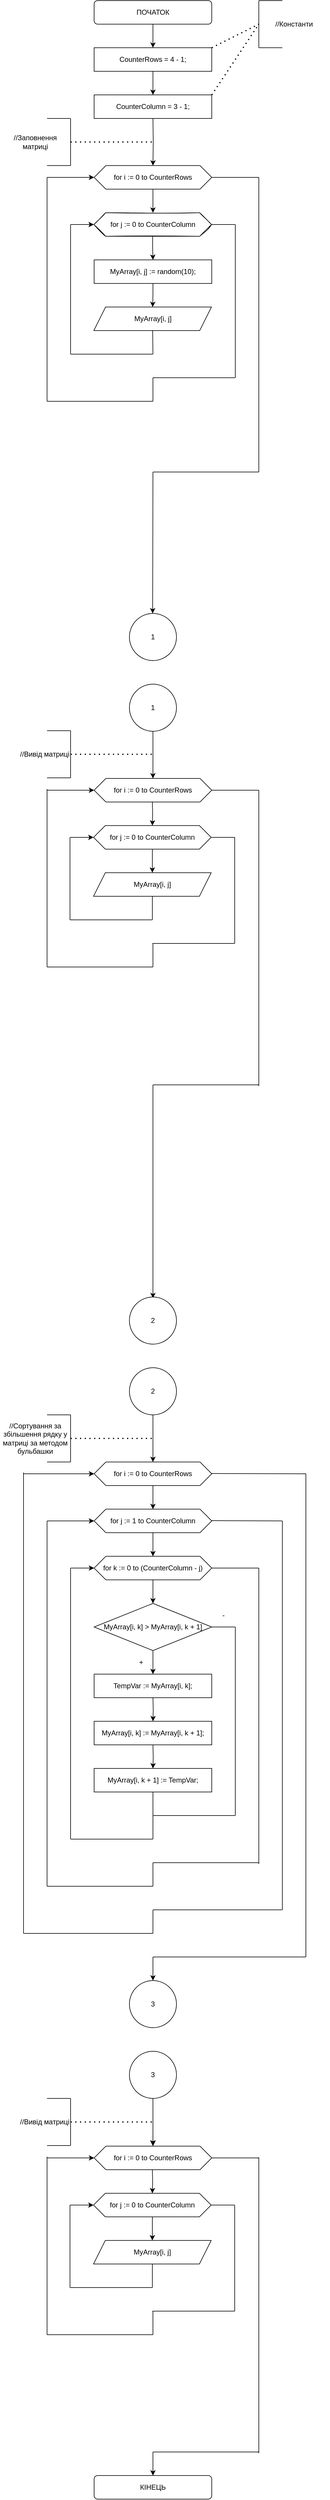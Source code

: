 <mxfile version="16.5.1" type="device"><diagram id="yRkGuYqimXLgXdLCKbXR" name="Страница 1"><mxGraphModel dx="868" dy="563" grid="1" gridSize="10" guides="1" tooltips="1" connect="1" arrows="1" fold="1" page="1" pageScale="1" pageWidth="827" pageHeight="1169" math="0" shadow="0"><root><mxCell id="0"/><mxCell id="1" parent="0"/><mxCell id="CiTnr5LE1KyQ-p9twad_-3" value="" style="edgeStyle=orthogonalEdgeStyle;rounded=0;orthogonalLoop=1;jettySize=auto;html=1;" parent="1" source="CiTnr5LE1KyQ-p9twad_-1" target="CiTnr5LE1KyQ-p9twad_-2" edge="1"><mxGeometry relative="1" as="geometry"/></mxCell><mxCell id="CiTnr5LE1KyQ-p9twad_-1" value="ПОЧАТОК" style="rounded=1;whiteSpace=wrap;html=1;" parent="1" vertex="1"><mxGeometry x="320" y="40" width="200" height="40" as="geometry"/></mxCell><mxCell id="CiTnr5LE1KyQ-p9twad_-5" value="" style="edgeStyle=orthogonalEdgeStyle;rounded=0;orthogonalLoop=1;jettySize=auto;html=1;" parent="1" target="CiTnr5LE1KyQ-p9twad_-4" edge="1"><mxGeometry relative="1" as="geometry"><mxPoint x="420" y="240" as="sourcePoint"/></mxGeometry></mxCell><mxCell id="Jetcgw178O3SqNJ-M9R1-3" value="" style="edgeStyle=orthogonalEdgeStyle;rounded=0;orthogonalLoop=1;jettySize=auto;html=1;" parent="1" source="CiTnr5LE1KyQ-p9twad_-2" target="Jetcgw178O3SqNJ-M9R1-2" edge="1"><mxGeometry relative="1" as="geometry"/></mxCell><mxCell id="CiTnr5LE1KyQ-p9twad_-2" value="&lt;div&gt;CounterRows = 4 - 1;&lt;/div&gt;" style="rounded=0;whiteSpace=wrap;html=1;" parent="1" vertex="1"><mxGeometry x="320" y="120" width="200" height="40" as="geometry"/></mxCell><mxCell id="CiTnr5LE1KyQ-p9twad_-7" value="" style="edgeStyle=orthogonalEdgeStyle;rounded=0;orthogonalLoop=1;jettySize=auto;html=1;" parent="1" source="CiTnr5LE1KyQ-p9twad_-4" edge="1"><mxGeometry relative="1" as="geometry"><mxPoint x="420" y="400" as="targetPoint"/></mxGeometry></mxCell><mxCell id="CiTnr5LE1KyQ-p9twad_-4" value="for i := 0 to CounterRows" style="shape=hexagon;perimeter=hexagonPerimeter2;whiteSpace=wrap;html=1;fixedSize=1;" parent="1" vertex="1"><mxGeometry x="320" y="320" width="200" height="40" as="geometry"/></mxCell><mxCell id="Jetcgw178O3SqNJ-M9R1-1" value="" style="edgeStyle=orthogonalEdgeStyle;rounded=0;orthogonalLoop=1;jettySize=auto;html=1;" parent="1" source="CiTnr5LE1KyQ-p9twad_-8" target="CiTnr5LE1KyQ-p9twad_-9" edge="1"><mxGeometry relative="1" as="geometry"/></mxCell><mxCell id="CiTnr5LE1KyQ-p9twad_-8" value="for j := 0 to CounterColumn" style="shape=hexagon;perimeter=hexagonPerimeter2;whiteSpace=wrap;html=1;fixedSize=1;sketch=1;" parent="1" vertex="1"><mxGeometry x="319.5" y="400" width="200" height="40" as="geometry"/></mxCell><mxCell id="CiTnr5LE1KyQ-p9twad_-12" value="" style="edgeStyle=orthogonalEdgeStyle;rounded=0;orthogonalLoop=1;jettySize=auto;html=1;" parent="1" source="CiTnr5LE1KyQ-p9twad_-9" target="CiTnr5LE1KyQ-p9twad_-10" edge="1"><mxGeometry relative="1" as="geometry"/></mxCell><mxCell id="CiTnr5LE1KyQ-p9twad_-9" value="MyArray[i, j] := random(10);" style="rounded=0;whiteSpace=wrap;html=1;" parent="1" vertex="1"><mxGeometry x="320" y="480" width="200" height="40" as="geometry"/></mxCell><mxCell id="CiTnr5LE1KyQ-p9twad_-10" value="MyArray[i, j]&lt;span style=&quot;color: rgba(0 , 0 , 0 , 0) ; font-family: monospace ; font-size: 0px&quot;&gt;%3CmxGraphModel%3E%3Croot%3E%3CmxCell%20id%3D%220%22%2F%3E%3CmxCell%20id%3D%221%22%20parent%3D%220%22%2F%3E%3CmxCell%20id%3D%222%22%20value%3D%22ColumnArray%20%3D%20%5B%5D%22%20style%3D%22rounded%3D0%3BwhiteSpace%3Dwrap%3Bhtml%3D1%3B%22%20vertex%3D%221%22%20parent%3D%221%22%3E%3CmxGeometry%20x%3D%22320%22%20y%3D%22280%22%20width%3D%22200%22%20height%3D%2240%22%20as%3D%22geometry%22%2F%3E%3C%2FmxCell%3E%3C%2Froot%3E%3C%2FmxGraphModel%3E&lt;/span&gt;" style="shape=parallelogram;perimeter=parallelogramPerimeter;whiteSpace=wrap;html=1;fixedSize=1;" parent="1" vertex="1"><mxGeometry x="319.5" y="560" width="200" height="40" as="geometry"/></mxCell><mxCell id="CiTnr5LE1KyQ-p9twad_-13" value="" style="endArrow=none;html=1;rounded=0;entryX=0.5;entryY=1;entryDx=0;entryDy=0;" parent="1" target="CiTnr5LE1KyQ-p9twad_-10" edge="1"><mxGeometry width="50" height="50" relative="1" as="geometry"><mxPoint x="420" y="640" as="sourcePoint"/><mxPoint x="430" y="710" as="targetPoint"/></mxGeometry></mxCell><mxCell id="CiTnr5LE1KyQ-p9twad_-14" value="" style="endArrow=none;html=1;rounded=0;" parent="1" edge="1"><mxGeometry width="50" height="50" relative="1" as="geometry"><mxPoint x="280" y="640" as="sourcePoint"/><mxPoint x="420" y="640" as="targetPoint"/></mxGeometry></mxCell><mxCell id="CiTnr5LE1KyQ-p9twad_-15" value="" style="endArrow=none;html=1;rounded=0;" parent="1" edge="1"><mxGeometry width="50" height="50" relative="1" as="geometry"><mxPoint x="280" y="640" as="sourcePoint"/><mxPoint x="280" y="420" as="targetPoint"/></mxGeometry></mxCell><mxCell id="CiTnr5LE1KyQ-p9twad_-16" value="" style="endArrow=classic;html=1;rounded=0;entryX=0;entryY=0.5;entryDx=0;entryDy=0;" parent="1" target="CiTnr5LE1KyQ-p9twad_-8" edge="1"><mxGeometry width="50" height="50" relative="1" as="geometry"><mxPoint x="280" y="420" as="sourcePoint"/><mxPoint x="340" y="460" as="targetPoint"/></mxGeometry></mxCell><mxCell id="CiTnr5LE1KyQ-p9twad_-17" value="" style="endArrow=none;html=1;rounded=0;exitX=1;exitY=0.5;exitDx=0;exitDy=0;" parent="1" source="CiTnr5LE1KyQ-p9twad_-8" edge="1"><mxGeometry width="50" height="50" relative="1" as="geometry"><mxPoint x="550" y="530" as="sourcePoint"/><mxPoint x="560" y="420" as="targetPoint"/></mxGeometry></mxCell><mxCell id="CiTnr5LE1KyQ-p9twad_-18" value="" style="endArrow=none;html=1;rounded=0;" parent="1" edge="1"><mxGeometry width="50" height="50" relative="1" as="geometry"><mxPoint x="420" y="680" as="sourcePoint"/><mxPoint x="560" y="680" as="targetPoint"/></mxGeometry></mxCell><mxCell id="CiTnr5LE1KyQ-p9twad_-19" value="" style="endArrow=none;html=1;rounded=0;" parent="1" edge="1"><mxGeometry width="50" height="50" relative="1" as="geometry"><mxPoint x="560" y="680" as="sourcePoint"/><mxPoint x="560" y="420" as="targetPoint"/></mxGeometry></mxCell><mxCell id="CiTnr5LE1KyQ-p9twad_-22" value="" style="endArrow=none;html=1;rounded=0;entryX=0.5;entryY=1;entryDx=0;entryDy=0;" parent="1" edge="1"><mxGeometry width="50" height="50" relative="1" as="geometry"><mxPoint x="420" y="720" as="sourcePoint"/><mxPoint x="420" y="680" as="targetPoint"/></mxGeometry></mxCell><mxCell id="CiTnr5LE1KyQ-p9twad_-23" value="" style="endArrow=none;html=1;rounded=0;" parent="1" edge="1"><mxGeometry width="50" height="50" relative="1" as="geometry"><mxPoint x="240" y="720" as="sourcePoint"/><mxPoint x="420" y="720" as="targetPoint"/></mxGeometry></mxCell><mxCell id="CiTnr5LE1KyQ-p9twad_-24" value="" style="endArrow=none;html=1;rounded=0;" parent="1" edge="1"><mxGeometry width="50" height="50" relative="1" as="geometry"><mxPoint x="240" y="720" as="sourcePoint"/><mxPoint x="240" y="340" as="targetPoint"/></mxGeometry></mxCell><mxCell id="CiTnr5LE1KyQ-p9twad_-25" value="" style="endArrow=classic;html=1;rounded=0;entryX=0;entryY=0.5;entryDx=0;entryDy=0;" parent="1" target="CiTnr5LE1KyQ-p9twad_-4" edge="1"><mxGeometry width="50" height="50" relative="1" as="geometry"><mxPoint x="240" y="340" as="sourcePoint"/><mxPoint x="300" y="290" as="targetPoint"/></mxGeometry></mxCell><mxCell id="CiTnr5LE1KyQ-p9twad_-26" value="" style="endArrow=none;html=1;rounded=0;exitX=1;exitY=0.5;exitDx=0;exitDy=0;" parent="1" source="CiTnr5LE1KyQ-p9twad_-4" edge="1"><mxGeometry width="50" height="50" relative="1" as="geometry"><mxPoint x="580" y="370" as="sourcePoint"/><mxPoint x="600" y="340" as="targetPoint"/></mxGeometry></mxCell><mxCell id="CiTnr5LE1KyQ-p9twad_-27" value="" style="endArrow=none;html=1;rounded=0;" parent="1" edge="1"><mxGeometry width="50" height="50" relative="1" as="geometry"><mxPoint x="600" y="340" as="sourcePoint"/><mxPoint x="600" y="840" as="targetPoint"/></mxGeometry></mxCell><mxCell id="CiTnr5LE1KyQ-p9twad_-28" value="" style="endArrow=none;html=1;rounded=0;" parent="1" edge="1"><mxGeometry width="50" height="50" relative="1" as="geometry"><mxPoint x="420" y="840" as="sourcePoint"/><mxPoint x="600" y="840" as="targetPoint"/></mxGeometry></mxCell><mxCell id="CiTnr5LE1KyQ-p9twad_-29" value="" style="endArrow=classic;html=1;rounded=0;" parent="1" edge="1"><mxGeometry width="50" height="50" relative="1" as="geometry"><mxPoint x="420" y="840" as="sourcePoint"/><mxPoint x="419.5" y="1080" as="targetPoint"/></mxGeometry></mxCell><mxCell id="CiTnr5LE1KyQ-p9twad_-30" value="1" style="ellipse;whiteSpace=wrap;html=1;aspect=fixed;" parent="1" vertex="1"><mxGeometry x="380" y="1080" width="80" height="80" as="geometry"/></mxCell><mxCell id="CiTnr5LE1KyQ-p9twad_-31" value="1" style="ellipse;whiteSpace=wrap;html=1;aspect=fixed;" parent="1" vertex="1"><mxGeometry x="380" y="1200" width="80" height="80" as="geometry"/></mxCell><mxCell id="CiTnr5LE1KyQ-p9twad_-32" value="" style="endArrow=classic;html=1;rounded=0;" parent="1" edge="1"><mxGeometry width="50" height="50" relative="1" as="geometry"><mxPoint x="420" y="1280" as="sourcePoint"/><mxPoint x="420" y="1360" as="targetPoint"/></mxGeometry></mxCell><mxCell id="CiTnr5LE1KyQ-p9twad_-33" value="for i := 0 to CounterRows" style="shape=hexagon;perimeter=hexagonPerimeter2;whiteSpace=wrap;html=1;fixedSize=1;" parent="1" vertex="1"><mxGeometry x="320" y="1360" width="200" height="40" as="geometry"/></mxCell><mxCell id="CiTnr5LE1KyQ-p9twad_-37" value="" style="edgeStyle=orthogonalEdgeStyle;rounded=0;orthogonalLoop=1;jettySize=auto;html=1;" parent="1" target="CiTnr5LE1KyQ-p9twad_-35" edge="1"><mxGeometry relative="1" as="geometry"><mxPoint x="419" y="1400" as="sourcePoint"/></mxGeometry></mxCell><mxCell id="CiTnr5LE1KyQ-p9twad_-39" value="" style="edgeStyle=orthogonalEdgeStyle;rounded=0;orthogonalLoop=1;jettySize=auto;html=1;" parent="1" source="CiTnr5LE1KyQ-p9twad_-35" target="CiTnr5LE1KyQ-p9twad_-38" edge="1"><mxGeometry relative="1" as="geometry"/></mxCell><mxCell id="CiTnr5LE1KyQ-p9twad_-35" value="for j := 0 to CounterColumn" style="shape=hexagon;perimeter=hexagonPerimeter2;whiteSpace=wrap;html=1;fixedSize=1;" parent="1" vertex="1"><mxGeometry x="319" y="1440" width="200" height="40" as="geometry"/></mxCell><mxCell id="CiTnr5LE1KyQ-p9twad_-38" value="MyArray[i, j]" style="shape=parallelogram;perimeter=parallelogramPerimeter;whiteSpace=wrap;html=1;fixedSize=1;" parent="1" vertex="1"><mxGeometry x="319" y="1520" width="200" height="40" as="geometry"/></mxCell><mxCell id="CiTnr5LE1KyQ-p9twad_-40" value="" style="endArrow=none;html=1;rounded=0;entryX=0.5;entryY=1;entryDx=0;entryDy=0;" parent="1" target="CiTnr5LE1KyQ-p9twad_-38" edge="1"><mxGeometry width="50" height="50" relative="1" as="geometry"><mxPoint x="419" y="1600" as="sourcePoint"/><mxPoint x="389" y="1570" as="targetPoint"/></mxGeometry></mxCell><mxCell id="CiTnr5LE1KyQ-p9twad_-41" value="" style="endArrow=none;html=1;rounded=0;" parent="1" edge="1"><mxGeometry width="50" height="50" relative="1" as="geometry"><mxPoint x="279" y="1600" as="sourcePoint"/><mxPoint x="419" y="1600" as="targetPoint"/></mxGeometry></mxCell><mxCell id="CiTnr5LE1KyQ-p9twad_-42" value="" style="endArrow=none;html=1;rounded=0;" parent="1" edge="1"><mxGeometry width="50" height="50" relative="1" as="geometry"><mxPoint x="279" y="1600" as="sourcePoint"/><mxPoint x="279" y="1460" as="targetPoint"/></mxGeometry></mxCell><mxCell id="CiTnr5LE1KyQ-p9twad_-43" value="" style="endArrow=classic;html=1;rounded=0;" parent="1" target="CiTnr5LE1KyQ-p9twad_-35" edge="1"><mxGeometry width="50" height="50" relative="1" as="geometry"><mxPoint x="279" y="1460" as="sourcePoint"/><mxPoint x="319" y="1420" as="targetPoint"/></mxGeometry></mxCell><mxCell id="CiTnr5LE1KyQ-p9twad_-44" value="" style="endArrow=none;html=1;rounded=0;exitX=1;exitY=0.5;exitDx=0;exitDy=0;" parent="1" source="CiTnr5LE1KyQ-p9twad_-35" edge="1"><mxGeometry width="50" height="50" relative="1" as="geometry"><mxPoint x="549" y="1490" as="sourcePoint"/><mxPoint x="559" y="1460" as="targetPoint"/></mxGeometry></mxCell><mxCell id="CiTnr5LE1KyQ-p9twad_-45" value="" style="endArrow=none;html=1;rounded=0;" parent="1" edge="1"><mxGeometry width="50" height="50" relative="1" as="geometry"><mxPoint x="419" y="1640" as="sourcePoint"/><mxPoint x="559" y="1640" as="targetPoint"/></mxGeometry></mxCell><mxCell id="CiTnr5LE1KyQ-p9twad_-46" value="" style="endArrow=none;html=1;rounded=0;" parent="1" edge="1"><mxGeometry width="50" height="50" relative="1" as="geometry"><mxPoint x="559" y="1640" as="sourcePoint"/><mxPoint x="559" y="1460" as="targetPoint"/></mxGeometry></mxCell><mxCell id="CiTnr5LE1KyQ-p9twad_-50" value="" style="endArrow=none;html=1;rounded=0;entryX=0.5;entryY=1;entryDx=0;entryDy=0;" parent="1" edge="1"><mxGeometry width="50" height="50" relative="1" as="geometry"><mxPoint x="420" y="1680" as="sourcePoint"/><mxPoint x="420" y="1640" as="targetPoint"/></mxGeometry></mxCell><mxCell id="CiTnr5LE1KyQ-p9twad_-51" value="" style="endArrow=none;html=1;rounded=0;" parent="1" edge="1"><mxGeometry width="50" height="50" relative="1" as="geometry"><mxPoint x="240" y="1680" as="sourcePoint"/><mxPoint x="420" y="1680" as="targetPoint"/></mxGeometry></mxCell><mxCell id="CiTnr5LE1KyQ-p9twad_-52" value="" style="endArrow=none;html=1;rounded=0;" parent="1" edge="1"><mxGeometry width="50" height="50" relative="1" as="geometry"><mxPoint x="240" y="1680" as="sourcePoint"/><mxPoint x="240" y="1378" as="targetPoint"/></mxGeometry></mxCell><mxCell id="CiTnr5LE1KyQ-p9twad_-53" value="" style="endArrow=classic;html=1;rounded=0;entryX=0;entryY=0.5;entryDx=0;entryDy=0;" parent="1" target="CiTnr5LE1KyQ-p9twad_-33" edge="1"><mxGeometry width="50" height="50" relative="1" as="geometry"><mxPoint x="240" y="1380" as="sourcePoint"/><mxPoint x="310" y="1320" as="targetPoint"/></mxGeometry></mxCell><mxCell id="CiTnr5LE1KyQ-p9twad_-54" value="" style="endArrow=none;html=1;rounded=0;exitX=1;exitY=0.5;exitDx=0;exitDy=0;" parent="1" source="CiTnr5LE1KyQ-p9twad_-33" edge="1"><mxGeometry width="50" height="50" relative="1" as="geometry"><mxPoint x="550" y="1390" as="sourcePoint"/><mxPoint x="600" y="1380" as="targetPoint"/></mxGeometry></mxCell><mxCell id="CiTnr5LE1KyQ-p9twad_-55" value="" style="endArrow=none;html=1;rounded=0;" parent="1" edge="1"><mxGeometry width="50" height="50" relative="1" as="geometry"><mxPoint x="600" y="1882" as="sourcePoint"/><mxPoint x="600" y="1380" as="targetPoint"/></mxGeometry></mxCell><mxCell id="CiTnr5LE1KyQ-p9twad_-56" value="" style="endArrow=none;html=1;rounded=0;" parent="1" edge="1"><mxGeometry width="50" height="50" relative="1" as="geometry"><mxPoint x="420" y="1880" as="sourcePoint"/><mxPoint x="600" y="1880" as="targetPoint"/></mxGeometry></mxCell><mxCell id="CiTnr5LE1KyQ-p9twad_-57" value="" style="endArrow=classic;html=1;rounded=0;" parent="1" edge="1"><mxGeometry width="50" height="50" relative="1" as="geometry"><mxPoint x="420" y="1880" as="sourcePoint"/><mxPoint x="420" y="2242" as="targetPoint"/></mxGeometry></mxCell><mxCell id="CiTnr5LE1KyQ-p9twad_-58" value="2" style="ellipse;whiteSpace=wrap;html=1;aspect=fixed;" parent="1" vertex="1"><mxGeometry x="380" y="2240" width="80" height="80" as="geometry"/></mxCell><mxCell id="CiTnr5LE1KyQ-p9twad_-59" value="2" style="ellipse;whiteSpace=wrap;html=1;aspect=fixed;" parent="1" vertex="1"><mxGeometry x="380" y="2360" width="80" height="80" as="geometry"/></mxCell><mxCell id="CiTnr5LE1KyQ-p9twad_-60" value="" style="endArrow=classic;html=1;rounded=0;exitX=0.5;exitY=1;exitDx=0;exitDy=0;" parent="1" source="CiTnr5LE1KyQ-p9twad_-59" edge="1"><mxGeometry width="50" height="50" relative="1" as="geometry"><mxPoint x="400" y="2560" as="sourcePoint"/><mxPoint x="420" y="2520" as="targetPoint"/></mxGeometry></mxCell><mxCell id="CiTnr5LE1KyQ-p9twad_-65" value="" style="edgeStyle=orthogonalEdgeStyle;rounded=0;orthogonalLoop=1;jettySize=auto;html=1;" parent="1" source="CiTnr5LE1KyQ-p9twad_-61" target="CiTnr5LE1KyQ-p9twad_-62" edge="1"><mxGeometry relative="1" as="geometry"/></mxCell><mxCell id="CiTnr5LE1KyQ-p9twad_-61" value="for i := 0 to CounterRows" style="shape=hexagon;perimeter=hexagonPerimeter2;whiteSpace=wrap;html=1;fixedSize=1;" parent="1" vertex="1"><mxGeometry x="320" y="2520" width="200" height="40" as="geometry"/></mxCell><mxCell id="CiTnr5LE1KyQ-p9twad_-66" value="" style="edgeStyle=orthogonalEdgeStyle;rounded=0;orthogonalLoop=1;jettySize=auto;html=1;" parent="1" source="CiTnr5LE1KyQ-p9twad_-62" target="CiTnr5LE1KyQ-p9twad_-63" edge="1"><mxGeometry relative="1" as="geometry"/></mxCell><mxCell id="CiTnr5LE1KyQ-p9twad_-62" value="for j := 1 to CounterColumn" style="shape=hexagon;perimeter=hexagonPerimeter2;whiteSpace=wrap;html=1;fixedSize=1;" parent="1" vertex="1"><mxGeometry x="320" y="2600" width="200" height="40" as="geometry"/></mxCell><mxCell id="CiTnr5LE1KyQ-p9twad_-67" value="" style="edgeStyle=orthogonalEdgeStyle;rounded=0;orthogonalLoop=1;jettySize=auto;html=1;" parent="1" source="CiTnr5LE1KyQ-p9twad_-63" target="CiTnr5LE1KyQ-p9twad_-64" edge="1"><mxGeometry relative="1" as="geometry"/></mxCell><mxCell id="CiTnr5LE1KyQ-p9twad_-63" value="for k := 0 to (CounterColumn - j)" style="shape=hexagon;perimeter=hexagonPerimeter2;whiteSpace=wrap;html=1;fixedSize=1;" parent="1" vertex="1"><mxGeometry x="320" y="2680" width="200" height="40" as="geometry"/></mxCell><mxCell id="CiTnr5LE1KyQ-p9twad_-69" value="" style="edgeStyle=orthogonalEdgeStyle;rounded=0;orthogonalLoop=1;jettySize=auto;html=1;" parent="1" source="CiTnr5LE1KyQ-p9twad_-64" target="CiTnr5LE1KyQ-p9twad_-68" edge="1"><mxGeometry relative="1" as="geometry"/></mxCell><mxCell id="CiTnr5LE1KyQ-p9twad_-64" value="MyArray[i, k] &amp;gt; MyArray[i, k + 1]" style="rhombus;whiteSpace=wrap;html=1;" parent="1" vertex="1"><mxGeometry x="320" y="2760" width="200" height="80" as="geometry"/></mxCell><mxCell id="CiTnr5LE1KyQ-p9twad_-68" value="TempVar := MyArray[i, k];" style="rounded=0;whiteSpace=wrap;html=1;" parent="1" vertex="1"><mxGeometry x="320" y="2880" width="200" height="40" as="geometry"/></mxCell><mxCell id="CiTnr5LE1KyQ-p9twad_-70" value="" style="edgeStyle=orthogonalEdgeStyle;rounded=0;orthogonalLoop=1;jettySize=auto;html=1;" parent="1" target="CiTnr5LE1KyQ-p9twad_-71" edge="1"><mxGeometry relative="1" as="geometry"><mxPoint x="420" y="2920" as="sourcePoint"/></mxGeometry></mxCell><mxCell id="CiTnr5LE1KyQ-p9twad_-71" value="MyArray[i, k] := MyArray[i, k + 1];" style="rounded=0;whiteSpace=wrap;html=1;" parent="1" vertex="1"><mxGeometry x="320" y="2960" width="200" height="40" as="geometry"/></mxCell><mxCell id="CiTnr5LE1KyQ-p9twad_-72" value="" style="edgeStyle=orthogonalEdgeStyle;rounded=0;orthogonalLoop=1;jettySize=auto;html=1;" parent="1" target="CiTnr5LE1KyQ-p9twad_-73" edge="1"><mxGeometry relative="1" as="geometry"><mxPoint x="420" y="3000" as="sourcePoint"/></mxGeometry></mxCell><mxCell id="CiTnr5LE1KyQ-p9twad_-73" value="MyArray[i, k + 1] := TempVar;" style="rounded=0;whiteSpace=wrap;html=1;" parent="1" vertex="1"><mxGeometry x="320" y="3040" width="200" height="40" as="geometry"/></mxCell><mxCell id="CiTnr5LE1KyQ-p9twad_-74" value="" style="endArrow=none;html=1;rounded=0;entryX=0.5;entryY=1;entryDx=0;entryDy=0;" parent="1" target="CiTnr5LE1KyQ-p9twad_-73" edge="1"><mxGeometry width="50" height="50" relative="1" as="geometry"><mxPoint x="420" y="3160" as="sourcePoint"/><mxPoint x="440" y="3160" as="targetPoint"/></mxGeometry></mxCell><mxCell id="CiTnr5LE1KyQ-p9twad_-75" value="" style="endArrow=none;html=1;rounded=0;" parent="1" edge="1"><mxGeometry width="50" height="50" relative="1" as="geometry"><mxPoint x="280" y="3160" as="sourcePoint"/><mxPoint x="420" y="3160" as="targetPoint"/></mxGeometry></mxCell><mxCell id="CiTnr5LE1KyQ-p9twad_-76" value="" style="endArrow=none;html=1;rounded=0;exitX=1;exitY=0.5;exitDx=0;exitDy=0;" parent="1" source="CiTnr5LE1KyQ-p9twad_-64" edge="1"><mxGeometry width="50" height="50" relative="1" as="geometry"><mxPoint x="580" y="2880" as="sourcePoint"/><mxPoint x="560" y="2800" as="targetPoint"/></mxGeometry></mxCell><mxCell id="CiTnr5LE1KyQ-p9twad_-77" value="" style="endArrow=none;html=1;rounded=0;" parent="1" edge="1"><mxGeometry width="50" height="50" relative="1" as="geometry"><mxPoint x="560" y="3120" as="sourcePoint"/><mxPoint x="560" y="2800" as="targetPoint"/></mxGeometry></mxCell><mxCell id="CiTnr5LE1KyQ-p9twad_-78" value="" style="endArrow=none;html=1;rounded=0;" parent="1" edge="1"><mxGeometry width="50" height="50" relative="1" as="geometry"><mxPoint x="420" y="3120" as="sourcePoint"/><mxPoint x="560" y="3120" as="targetPoint"/></mxGeometry></mxCell><mxCell id="CiTnr5LE1KyQ-p9twad_-79" value="" style="endArrow=none;html=1;rounded=0;" parent="1" edge="1"><mxGeometry width="50" height="50" relative="1" as="geometry"><mxPoint x="280" y="3160" as="sourcePoint"/><mxPoint x="280" y="2700" as="targetPoint"/></mxGeometry></mxCell><mxCell id="CiTnr5LE1KyQ-p9twad_-80" value="" style="endArrow=classic;html=1;rounded=0;entryX=0;entryY=0.5;entryDx=0;entryDy=0;" parent="1" target="CiTnr5LE1KyQ-p9twad_-63" edge="1"><mxGeometry width="50" height="50" relative="1" as="geometry"><mxPoint x="280" y="2700" as="sourcePoint"/><mxPoint x="340" y="2660" as="targetPoint"/></mxGeometry></mxCell><mxCell id="CiTnr5LE1KyQ-p9twad_-81" value="" style="endArrow=none;html=1;rounded=0;exitX=1;exitY=0.5;exitDx=0;exitDy=0;" parent="1" source="CiTnr5LE1KyQ-p9twad_-63" edge="1"><mxGeometry width="50" height="50" relative="1" as="geometry"><mxPoint x="550" y="2720" as="sourcePoint"/><mxPoint x="600" y="2700" as="targetPoint"/></mxGeometry></mxCell><mxCell id="CiTnr5LE1KyQ-p9twad_-82" value="" style="endArrow=none;html=1;rounded=0;" parent="1" edge="1"><mxGeometry width="50" height="50" relative="1" as="geometry"><mxPoint x="600" y="3202" as="sourcePoint"/><mxPoint x="600" y="2700" as="targetPoint"/></mxGeometry></mxCell><mxCell id="CiTnr5LE1KyQ-p9twad_-83" value="" style="endArrow=none;html=1;rounded=0;" parent="1" edge="1"><mxGeometry width="50" height="50" relative="1" as="geometry"><mxPoint x="420" y="3200" as="sourcePoint"/><mxPoint x="600" y="3200" as="targetPoint"/></mxGeometry></mxCell><mxCell id="CiTnr5LE1KyQ-p9twad_-84" value="" style="endArrow=none;html=1;rounded=0;" parent="1" edge="1"><mxGeometry width="50" height="50" relative="1" as="geometry"><mxPoint x="420" y="3240" as="sourcePoint"/><mxPoint x="420" y="3200" as="targetPoint"/></mxGeometry></mxCell><mxCell id="CiTnr5LE1KyQ-p9twad_-85" value="" style="endArrow=none;html=1;rounded=0;" parent="1" edge="1"><mxGeometry width="50" height="50" relative="1" as="geometry"><mxPoint x="240" y="3240" as="sourcePoint"/><mxPoint x="420" y="3240" as="targetPoint"/></mxGeometry></mxCell><mxCell id="CiTnr5LE1KyQ-p9twad_-86" value="" style="endArrow=none;html=1;rounded=0;" parent="1" edge="1"><mxGeometry width="50" height="50" relative="1" as="geometry"><mxPoint x="240" y="3240" as="sourcePoint"/><mxPoint x="240" y="2620" as="targetPoint"/></mxGeometry></mxCell><mxCell id="CiTnr5LE1KyQ-p9twad_-87" value="" style="endArrow=classic;html=1;rounded=0;entryX=0;entryY=0.5;entryDx=0;entryDy=0;" parent="1" target="CiTnr5LE1KyQ-p9twad_-62" edge="1"><mxGeometry width="50" height="50" relative="1" as="geometry"><mxPoint x="240" y="2620" as="sourcePoint"/><mxPoint x="280" y="2560" as="targetPoint"/></mxGeometry></mxCell><mxCell id="CiTnr5LE1KyQ-p9twad_-88" value="" style="endArrow=none;html=1;rounded=0;" parent="1" edge="1"><mxGeometry width="50" height="50" relative="1" as="geometry"><mxPoint x="640" y="3280" as="sourcePoint"/><mxPoint x="640" y="2620" as="targetPoint"/></mxGeometry></mxCell><mxCell id="CiTnr5LE1KyQ-p9twad_-89" value="" style="endArrow=none;html=1;rounded=0;exitX=1;exitY=0.5;exitDx=0;exitDy=0;" parent="1" edge="1"><mxGeometry width="50" height="50" relative="1" as="geometry"><mxPoint x="520" y="2619.5" as="sourcePoint"/><mxPoint x="640" y="2620" as="targetPoint"/></mxGeometry></mxCell><mxCell id="CiTnr5LE1KyQ-p9twad_-90" value="" style="endArrow=none;html=1;rounded=0;" parent="1" edge="1"><mxGeometry width="50" height="50" relative="1" as="geometry"><mxPoint x="420" y="3280" as="sourcePoint"/><mxPoint x="640" y="3280" as="targetPoint"/></mxGeometry></mxCell><mxCell id="CiTnr5LE1KyQ-p9twad_-91" value="" style="endArrow=none;html=1;rounded=0;" parent="1" edge="1"><mxGeometry width="50" height="50" relative="1" as="geometry"><mxPoint x="420" y="3320" as="sourcePoint"/><mxPoint x="420" y="3280" as="targetPoint"/></mxGeometry></mxCell><mxCell id="CiTnr5LE1KyQ-p9twad_-92" value="" style="endArrow=none;html=1;rounded=0;" parent="1" edge="1"><mxGeometry width="50" height="50" relative="1" as="geometry"><mxPoint x="200" y="3320" as="sourcePoint"/><mxPoint x="420" y="3320" as="targetPoint"/></mxGeometry></mxCell><mxCell id="CiTnr5LE1KyQ-p9twad_-93" value="" style="endArrow=none;html=1;rounded=0;" parent="1" edge="1"><mxGeometry width="50" height="50" relative="1" as="geometry"><mxPoint x="200" y="3320" as="sourcePoint"/><mxPoint x="200" y="2538" as="targetPoint"/></mxGeometry></mxCell><mxCell id="CiTnr5LE1KyQ-p9twad_-94" value="" style="endArrow=classic;html=1;rounded=0;entryX=0;entryY=0.5;entryDx=0;entryDy=0;" parent="1" target="CiTnr5LE1KyQ-p9twad_-61" edge="1"><mxGeometry width="50" height="50" relative="1" as="geometry"><mxPoint x="200" y="2540" as="sourcePoint"/><mxPoint x="240" y="2490" as="targetPoint"/></mxGeometry></mxCell><mxCell id="CiTnr5LE1KyQ-p9twad_-96" value="" style="endArrow=none;html=1;rounded=0;" parent="1" edge="1"><mxGeometry width="50" height="50" relative="1" as="geometry"><mxPoint x="680" y="3360" as="sourcePoint"/><mxPoint x="680" y="2540" as="targetPoint"/></mxGeometry></mxCell><mxCell id="CiTnr5LE1KyQ-p9twad_-97" value="" style="endArrow=none;html=1;rounded=0;exitX=1;exitY=0.5;exitDx=0;exitDy=0;" parent="1" edge="1"><mxGeometry width="50" height="50" relative="1" as="geometry"><mxPoint x="520" y="2539.5" as="sourcePoint"/><mxPoint x="680" y="2540" as="targetPoint"/></mxGeometry></mxCell><mxCell id="CiTnr5LE1KyQ-p9twad_-98" value="" style="endArrow=none;html=1;rounded=0;" parent="1" edge="1"><mxGeometry width="50" height="50" relative="1" as="geometry"><mxPoint x="420" y="3360" as="sourcePoint"/><mxPoint x="680" y="3360" as="targetPoint"/></mxGeometry></mxCell><mxCell id="CiTnr5LE1KyQ-p9twad_-99" value="" style="endArrow=classic;html=1;rounded=0;" parent="1" edge="1"><mxGeometry width="50" height="50" relative="1" as="geometry"><mxPoint x="420" y="3360" as="sourcePoint"/><mxPoint x="420" y="3400" as="targetPoint"/></mxGeometry></mxCell><mxCell id="CiTnr5LE1KyQ-p9twad_-100" value="3" style="ellipse;whiteSpace=wrap;html=1;aspect=fixed;" parent="1" vertex="1"><mxGeometry x="380" y="3400" width="80" height="80" as="geometry"/></mxCell><mxCell id="CiTnr5LE1KyQ-p9twad_-126" value="" style="endArrow=classic;html=1;rounded=0;" parent="1" edge="1"><mxGeometry width="50" height="50" relative="1" as="geometry"><mxPoint x="420" y="4200" as="sourcePoint"/><mxPoint x="420" y="4240" as="targetPoint"/></mxGeometry></mxCell><mxCell id="CiTnr5LE1KyQ-p9twad_-127" value="КІНЕЦЬ" style="rounded=1;whiteSpace=wrap;html=1;" parent="1" vertex="1"><mxGeometry x="320" y="4240" width="200" height="40" as="geometry"/></mxCell><mxCell id="CiTnr5LE1KyQ-p9twad_-133" value="" style="endArrow=none;dashed=1;html=1;dashPattern=1 3;strokeWidth=2;rounded=0;" parent="1" edge="1"><mxGeometry width="50" height="50" relative="1" as="geometry"><mxPoint x="280" y="2480" as="sourcePoint"/><mxPoint x="420" y="2480" as="targetPoint"/></mxGeometry></mxCell><mxCell id="CiTnr5LE1KyQ-p9twad_-134" value="" style="endArrow=none;html=1;rounded=0;" parent="1" edge="1"><mxGeometry width="50" height="50" relative="1" as="geometry"><mxPoint x="280" y="2520" as="sourcePoint"/><mxPoint x="280" y="2440" as="targetPoint"/></mxGeometry></mxCell><mxCell id="CiTnr5LE1KyQ-p9twad_-135" value="" style="endArrow=none;html=1;rounded=0;" parent="1" edge="1"><mxGeometry width="50" height="50" relative="1" as="geometry"><mxPoint x="240" y="2440" as="sourcePoint"/><mxPoint x="280" y="2440" as="targetPoint"/></mxGeometry></mxCell><mxCell id="CiTnr5LE1KyQ-p9twad_-136" value="" style="endArrow=none;html=1;rounded=0;" parent="1" edge="1"><mxGeometry width="50" height="50" relative="1" as="geometry"><mxPoint x="240" y="2520" as="sourcePoint"/><mxPoint x="280" y="2520" as="targetPoint"/></mxGeometry></mxCell><mxCell id="CiTnr5LE1KyQ-p9twad_-137" value="&lt;div&gt;&lt;span&gt;//Сортування за збільшення рядку у матриці за методом бульбашки&lt;/span&gt;&lt;/div&gt;" style="text;html=1;strokeColor=none;fillColor=none;align=center;verticalAlign=middle;whiteSpace=wrap;rounded=0;" parent="1" vertex="1"><mxGeometry x="160" y="2440" width="120" height="80" as="geometry"/></mxCell><mxCell id="CiTnr5LE1KyQ-p9twad_-138" value="" style="endArrow=none;dashed=1;html=1;dashPattern=1 3;strokeWidth=2;rounded=0;" parent="1" edge="1"><mxGeometry width="50" height="50" relative="1" as="geometry"><mxPoint x="280" y="1319" as="sourcePoint"/><mxPoint x="420" y="1319" as="targetPoint"/></mxGeometry></mxCell><mxCell id="CiTnr5LE1KyQ-p9twad_-139" value="" style="endArrow=none;html=1;rounded=0;" parent="1" edge="1"><mxGeometry width="50" height="50" relative="1" as="geometry"><mxPoint x="280" y="1359" as="sourcePoint"/><mxPoint x="280" y="1279" as="targetPoint"/></mxGeometry></mxCell><mxCell id="CiTnr5LE1KyQ-p9twad_-140" value="" style="endArrow=none;html=1;rounded=0;" parent="1" edge="1"><mxGeometry width="50" height="50" relative="1" as="geometry"><mxPoint x="240" y="1279" as="sourcePoint"/><mxPoint x="280" y="1279" as="targetPoint"/></mxGeometry></mxCell><mxCell id="CiTnr5LE1KyQ-p9twad_-141" value="" style="endArrow=none;html=1;rounded=0;" parent="1" edge="1"><mxGeometry width="50" height="50" relative="1" as="geometry"><mxPoint x="240" y="1359" as="sourcePoint"/><mxPoint x="280" y="1359" as="targetPoint"/></mxGeometry></mxCell><mxCell id="CiTnr5LE1KyQ-p9twad_-142" value="&lt;div&gt;&lt;span&gt;//Вивід матриці&lt;/span&gt;&lt;/div&gt;" style="text;html=1;strokeColor=none;fillColor=none;align=right;verticalAlign=middle;whiteSpace=wrap;rounded=0;" parent="1" vertex="1"><mxGeometry x="160" y="1279" width="120" height="80" as="geometry"/></mxCell><mxCell id="CiTnr5LE1KyQ-p9twad_-148" value="" style="endArrow=none;dashed=1;html=1;dashPattern=1 3;strokeWidth=2;rounded=0;" parent="1" edge="1"><mxGeometry width="50" height="50" relative="1" as="geometry"><mxPoint x="280" y="280" as="sourcePoint"/><mxPoint x="420" y="280" as="targetPoint"/></mxGeometry></mxCell><mxCell id="CiTnr5LE1KyQ-p9twad_-149" value="" style="endArrow=none;html=1;rounded=0;" parent="1" edge="1"><mxGeometry width="50" height="50" relative="1" as="geometry"><mxPoint x="280" y="320" as="sourcePoint"/><mxPoint x="280" y="240" as="targetPoint"/></mxGeometry></mxCell><mxCell id="CiTnr5LE1KyQ-p9twad_-150" value="" style="endArrow=none;html=1;rounded=0;" parent="1" edge="1"><mxGeometry width="50" height="50" relative="1" as="geometry"><mxPoint x="240" y="240" as="sourcePoint"/><mxPoint x="280" y="240" as="targetPoint"/></mxGeometry></mxCell><mxCell id="CiTnr5LE1KyQ-p9twad_-151" value="" style="endArrow=none;html=1;rounded=0;" parent="1" edge="1"><mxGeometry width="50" height="50" relative="1" as="geometry"><mxPoint x="240" y="320" as="sourcePoint"/><mxPoint x="280" y="320" as="targetPoint"/></mxGeometry></mxCell><mxCell id="CiTnr5LE1KyQ-p9twad_-152" value="&lt;div&gt;&lt;span&gt;//Заповнення матриці&lt;/span&gt;&lt;/div&gt;" style="text;html=1;strokeColor=none;fillColor=none;align=center;verticalAlign=middle;whiteSpace=wrap;rounded=0;" parent="1" vertex="1"><mxGeometry x="160" y="240" width="120" height="80" as="geometry"/></mxCell><mxCell id="Jetcgw178O3SqNJ-M9R1-2" value="&lt;span&gt;CounterColumn = 3 - 1;&lt;/span&gt;" style="rounded=0;whiteSpace=wrap;html=1;" parent="1" vertex="1"><mxGeometry x="320" y="200" width="200" height="40" as="geometry"/></mxCell><mxCell id="Jetcgw178O3SqNJ-M9R1-5" value="3" style="ellipse;whiteSpace=wrap;html=1;aspect=fixed;" parent="1" vertex="1"><mxGeometry x="380" y="3520" width="80" height="80" as="geometry"/></mxCell><mxCell id="Jetcgw178O3SqNJ-M9R1-6" value="" style="endArrow=classic;html=1;rounded=0;" parent="1" edge="1"><mxGeometry width="50" height="50" relative="1" as="geometry"><mxPoint x="420" y="3600" as="sourcePoint"/><mxPoint x="420" y="3680" as="targetPoint"/></mxGeometry></mxCell><mxCell id="Jetcgw178O3SqNJ-M9R1-28" value="" style="endArrow=none;html=1;rounded=0;" parent="1" edge="1"><mxGeometry width="50" height="50" relative="1" as="geometry"><mxPoint x="600" y="4202" as="sourcePoint"/><mxPoint x="600" y="3700" as="targetPoint"/></mxGeometry></mxCell><mxCell id="Jetcgw178O3SqNJ-M9R1-29" value="" style="endArrow=none;html=1;rounded=0;" parent="1" edge="1"><mxGeometry width="50" height="50" relative="1" as="geometry"><mxPoint x="420" y="4200" as="sourcePoint"/><mxPoint x="600" y="4200" as="targetPoint"/></mxGeometry></mxCell><mxCell id="bWvx5eLtMHLHaGTsx3Av-1" value="" style="endArrow=none;dashed=1;html=1;dashPattern=1 3;strokeWidth=2;rounded=0;exitX=1;exitY=0;exitDx=0;exitDy=0;" edge="1" parent="1" source="CiTnr5LE1KyQ-p9twad_-2"><mxGeometry width="50" height="50" relative="1" as="geometry"><mxPoint x="570" y="110" as="sourcePoint"/><mxPoint x="600" y="80" as="targetPoint"/></mxGeometry></mxCell><mxCell id="bWvx5eLtMHLHaGTsx3Av-2" value="" style="endArrow=none;dashed=1;html=1;dashPattern=1 3;strokeWidth=2;rounded=0;exitX=1;exitY=0;exitDx=0;exitDy=0;" edge="1" parent="1" source="Jetcgw178O3SqNJ-M9R1-2"><mxGeometry width="50" height="50" relative="1" as="geometry"><mxPoint x="540" y="210" as="sourcePoint"/><mxPoint x="600" y="80" as="targetPoint"/></mxGeometry></mxCell><mxCell id="bWvx5eLtMHLHaGTsx3Av-3" value="" style="endArrow=none;html=1;rounded=0;" edge="1" parent="1"><mxGeometry width="50" height="50" relative="1" as="geometry"><mxPoint x="600" y="120" as="sourcePoint"/><mxPoint x="600" y="40" as="targetPoint"/></mxGeometry></mxCell><mxCell id="bWvx5eLtMHLHaGTsx3Av-4" value="" style="endArrow=none;html=1;rounded=0;" edge="1" parent="1"><mxGeometry width="50" height="50" relative="1" as="geometry"><mxPoint x="600" y="40" as="sourcePoint"/><mxPoint x="640" y="40" as="targetPoint"/></mxGeometry></mxCell><mxCell id="bWvx5eLtMHLHaGTsx3Av-5" value="" style="endArrow=none;html=1;rounded=0;" edge="1" parent="1"><mxGeometry width="50" height="50" relative="1" as="geometry"><mxPoint x="600" y="120" as="sourcePoint"/><mxPoint x="640" y="120" as="targetPoint"/></mxGeometry></mxCell><mxCell id="bWvx5eLtMHLHaGTsx3Av-6" value="//Константи" style="text;html=1;strokeColor=none;fillColor=none;align=center;verticalAlign=middle;whiteSpace=wrap;rounded=0;" vertex="1" parent="1"><mxGeometry x="600" y="40" width="120" height="80" as="geometry"/></mxCell><mxCell id="bWvx5eLtMHLHaGTsx3Av-7" value="+" style="text;html=1;strokeColor=none;fillColor=none;align=center;verticalAlign=middle;whiteSpace=wrap;rounded=0;" vertex="1" parent="1"><mxGeometry x="380" y="2840" width="40" height="40" as="geometry"/></mxCell><mxCell id="bWvx5eLtMHLHaGTsx3Av-8" value="-" style="text;html=1;strokeColor=none;fillColor=none;align=center;verticalAlign=middle;whiteSpace=wrap;rounded=0;" vertex="1" parent="1"><mxGeometry x="520" y="2760" width="40" height="40" as="geometry"/></mxCell><mxCell id="bWvx5eLtMHLHaGTsx3Av-9" value="" style="endArrow=classic;html=1;rounded=0;" edge="1" parent="1"><mxGeometry width="50" height="50" relative="1" as="geometry"><mxPoint x="420" y="3601" as="sourcePoint"/><mxPoint x="420" y="3681" as="targetPoint"/></mxGeometry></mxCell><mxCell id="bWvx5eLtMHLHaGTsx3Av-10" value="for i := 0 to CounterRows" style="shape=hexagon;perimeter=hexagonPerimeter2;whiteSpace=wrap;html=1;fixedSize=1;" vertex="1" parent="1"><mxGeometry x="320" y="3681" width="200" height="40" as="geometry"/></mxCell><mxCell id="bWvx5eLtMHLHaGTsx3Av-11" value="" style="edgeStyle=orthogonalEdgeStyle;rounded=0;orthogonalLoop=1;jettySize=auto;html=1;" edge="1" parent="1" target="bWvx5eLtMHLHaGTsx3Av-13"><mxGeometry relative="1" as="geometry"><mxPoint x="419" y="3721" as="sourcePoint"/></mxGeometry></mxCell><mxCell id="bWvx5eLtMHLHaGTsx3Av-12" value="" style="edgeStyle=orthogonalEdgeStyle;rounded=0;orthogonalLoop=1;jettySize=auto;html=1;" edge="1" parent="1" source="bWvx5eLtMHLHaGTsx3Av-13" target="bWvx5eLtMHLHaGTsx3Av-14"><mxGeometry relative="1" as="geometry"/></mxCell><mxCell id="bWvx5eLtMHLHaGTsx3Av-13" value="for j := 0 to CounterColumn" style="shape=hexagon;perimeter=hexagonPerimeter2;whiteSpace=wrap;html=1;fixedSize=1;" vertex="1" parent="1"><mxGeometry x="319" y="3761" width="200" height="40" as="geometry"/></mxCell><mxCell id="bWvx5eLtMHLHaGTsx3Av-14" value="MyArray[i, j]" style="shape=parallelogram;perimeter=parallelogramPerimeter;whiteSpace=wrap;html=1;fixedSize=1;" vertex="1" parent="1"><mxGeometry x="319" y="3841" width="200" height="40" as="geometry"/></mxCell><mxCell id="bWvx5eLtMHLHaGTsx3Av-15" value="" style="endArrow=none;html=1;rounded=0;entryX=0.5;entryY=1;entryDx=0;entryDy=0;" edge="1" parent="1" target="bWvx5eLtMHLHaGTsx3Av-14"><mxGeometry width="50" height="50" relative="1" as="geometry"><mxPoint x="419" y="3921" as="sourcePoint"/><mxPoint x="389" y="3891" as="targetPoint"/></mxGeometry></mxCell><mxCell id="bWvx5eLtMHLHaGTsx3Av-16" value="" style="endArrow=none;html=1;rounded=0;" edge="1" parent="1"><mxGeometry width="50" height="50" relative="1" as="geometry"><mxPoint x="279" y="3921" as="sourcePoint"/><mxPoint x="419" y="3921" as="targetPoint"/></mxGeometry></mxCell><mxCell id="bWvx5eLtMHLHaGTsx3Av-17" value="" style="endArrow=none;html=1;rounded=0;" edge="1" parent="1"><mxGeometry width="50" height="50" relative="1" as="geometry"><mxPoint x="279" y="3921" as="sourcePoint"/><mxPoint x="279" y="3781" as="targetPoint"/></mxGeometry></mxCell><mxCell id="bWvx5eLtMHLHaGTsx3Av-18" value="" style="endArrow=classic;html=1;rounded=0;" edge="1" parent="1" target="bWvx5eLtMHLHaGTsx3Av-13"><mxGeometry width="50" height="50" relative="1" as="geometry"><mxPoint x="279" y="3781" as="sourcePoint"/><mxPoint x="319" y="3741" as="targetPoint"/></mxGeometry></mxCell><mxCell id="bWvx5eLtMHLHaGTsx3Av-19" value="" style="endArrow=none;html=1;rounded=0;exitX=1;exitY=0.5;exitDx=0;exitDy=0;" edge="1" parent="1" source="bWvx5eLtMHLHaGTsx3Av-13"><mxGeometry width="50" height="50" relative="1" as="geometry"><mxPoint x="549" y="3811" as="sourcePoint"/><mxPoint x="559" y="3781" as="targetPoint"/></mxGeometry></mxCell><mxCell id="bWvx5eLtMHLHaGTsx3Av-20" value="" style="endArrow=none;html=1;rounded=0;" edge="1" parent="1"><mxGeometry width="50" height="50" relative="1" as="geometry"><mxPoint x="419" y="3961" as="sourcePoint"/><mxPoint x="559" y="3961" as="targetPoint"/></mxGeometry></mxCell><mxCell id="bWvx5eLtMHLHaGTsx3Av-21" value="" style="endArrow=none;html=1;rounded=0;" edge="1" parent="1"><mxGeometry width="50" height="50" relative="1" as="geometry"><mxPoint x="559" y="3961" as="sourcePoint"/><mxPoint x="559" y="3781" as="targetPoint"/></mxGeometry></mxCell><mxCell id="bWvx5eLtMHLHaGTsx3Av-22" value="" style="endArrow=none;html=1;rounded=0;entryX=0.5;entryY=1;entryDx=0;entryDy=0;" edge="1" parent="1"><mxGeometry width="50" height="50" relative="1" as="geometry"><mxPoint x="420" y="4001" as="sourcePoint"/><mxPoint x="420" y="3961" as="targetPoint"/></mxGeometry></mxCell><mxCell id="bWvx5eLtMHLHaGTsx3Av-23" value="" style="endArrow=none;html=1;rounded=0;" edge="1" parent="1"><mxGeometry width="50" height="50" relative="1" as="geometry"><mxPoint x="240" y="4001" as="sourcePoint"/><mxPoint x="420" y="4001" as="targetPoint"/></mxGeometry></mxCell><mxCell id="bWvx5eLtMHLHaGTsx3Av-24" value="" style="endArrow=none;html=1;rounded=0;" edge="1" parent="1"><mxGeometry width="50" height="50" relative="1" as="geometry"><mxPoint x="240" y="4001" as="sourcePoint"/><mxPoint x="240" y="3699" as="targetPoint"/></mxGeometry></mxCell><mxCell id="bWvx5eLtMHLHaGTsx3Av-25" value="" style="endArrow=classic;html=1;rounded=0;entryX=0;entryY=0.5;entryDx=0;entryDy=0;" edge="1" parent="1" target="bWvx5eLtMHLHaGTsx3Av-10"><mxGeometry width="50" height="50" relative="1" as="geometry"><mxPoint x="240" y="3701" as="sourcePoint"/><mxPoint x="310" y="3641" as="targetPoint"/></mxGeometry></mxCell><mxCell id="bWvx5eLtMHLHaGTsx3Av-26" value="" style="endArrow=none;html=1;rounded=0;exitX=1;exitY=0.5;exitDx=0;exitDy=0;" edge="1" parent="1" source="bWvx5eLtMHLHaGTsx3Av-10"><mxGeometry width="50" height="50" relative="1" as="geometry"><mxPoint x="550" y="3711" as="sourcePoint"/><mxPoint x="600" y="3701" as="targetPoint"/></mxGeometry></mxCell><mxCell id="bWvx5eLtMHLHaGTsx3Av-27" value="" style="endArrow=none;dashed=1;html=1;dashPattern=1 3;strokeWidth=2;rounded=0;" edge="1" parent="1"><mxGeometry width="50" height="50" relative="1" as="geometry"><mxPoint x="280" y="3640" as="sourcePoint"/><mxPoint x="420" y="3640" as="targetPoint"/></mxGeometry></mxCell><mxCell id="bWvx5eLtMHLHaGTsx3Av-28" value="" style="endArrow=none;html=1;rounded=0;" edge="1" parent="1"><mxGeometry width="50" height="50" relative="1" as="geometry"><mxPoint x="280" y="3680" as="sourcePoint"/><mxPoint x="280" y="3600" as="targetPoint"/></mxGeometry></mxCell><mxCell id="bWvx5eLtMHLHaGTsx3Av-29" value="" style="endArrow=none;html=1;rounded=0;" edge="1" parent="1"><mxGeometry width="50" height="50" relative="1" as="geometry"><mxPoint x="240" y="3600" as="sourcePoint"/><mxPoint x="280" y="3600" as="targetPoint"/></mxGeometry></mxCell><mxCell id="bWvx5eLtMHLHaGTsx3Av-30" value="" style="endArrow=none;html=1;rounded=0;" edge="1" parent="1"><mxGeometry width="50" height="50" relative="1" as="geometry"><mxPoint x="240" y="3680" as="sourcePoint"/><mxPoint x="280" y="3680" as="targetPoint"/></mxGeometry></mxCell><mxCell id="bWvx5eLtMHLHaGTsx3Av-31" value="&lt;div&gt;&lt;span&gt;//Вивід матриці&lt;/span&gt;&lt;/div&gt;" style="text;html=1;strokeColor=none;fillColor=none;align=right;verticalAlign=middle;whiteSpace=wrap;rounded=0;" vertex="1" parent="1"><mxGeometry x="160" y="3600" width="120" height="80" as="geometry"/></mxCell></root></mxGraphModel></diagram></mxfile>